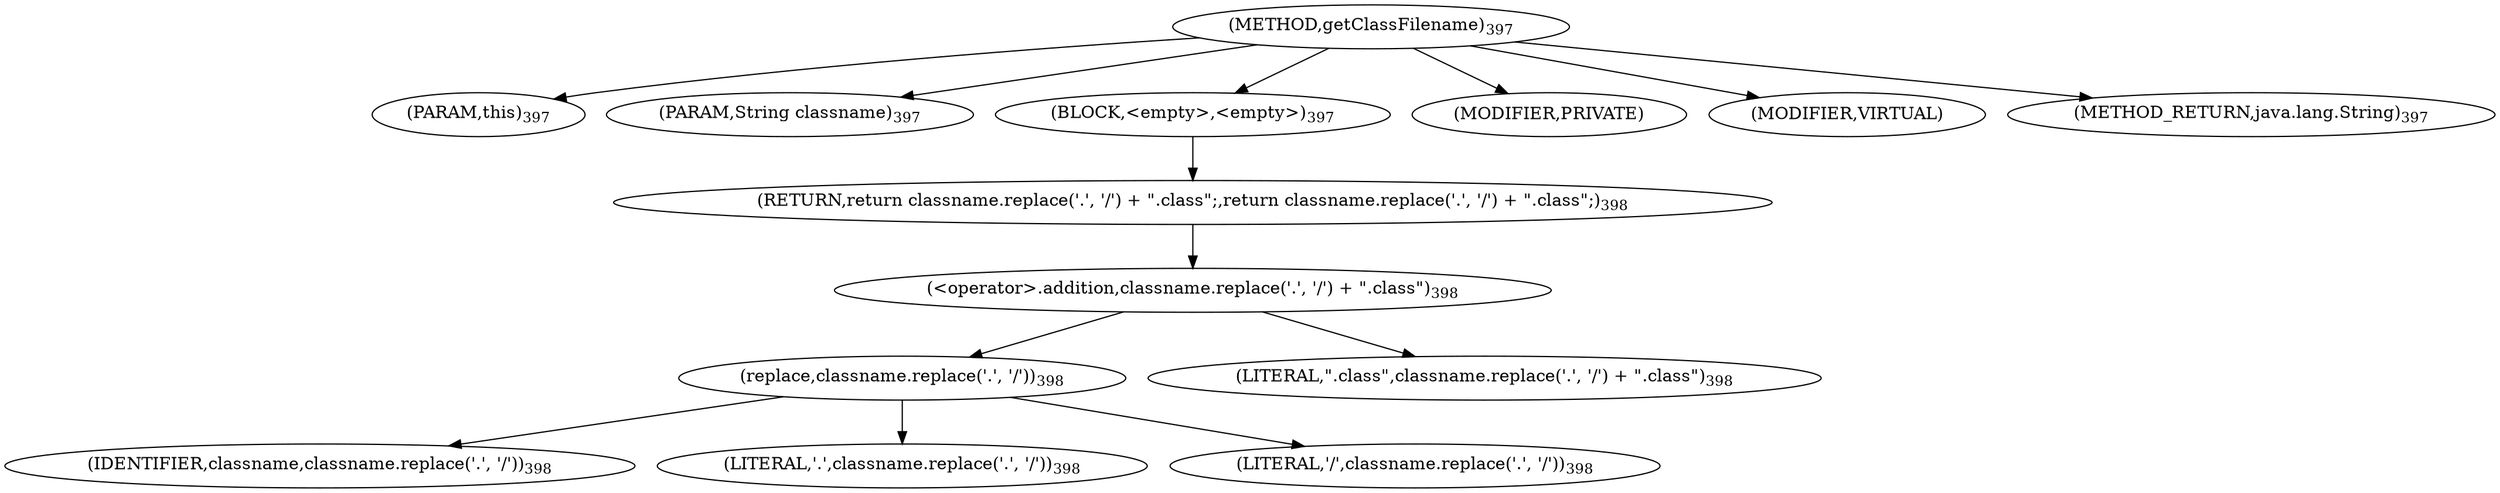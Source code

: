 digraph "getClassFilename" {  
"636" [label = <(METHOD,getClassFilename)<SUB>397</SUB>> ]
"637" [label = <(PARAM,this)<SUB>397</SUB>> ]
"638" [label = <(PARAM,String classname)<SUB>397</SUB>> ]
"639" [label = <(BLOCK,&lt;empty&gt;,&lt;empty&gt;)<SUB>397</SUB>> ]
"640" [label = <(RETURN,return classname.replace('.', '/') + &quot;.class&quot;;,return classname.replace('.', '/') + &quot;.class&quot;;)<SUB>398</SUB>> ]
"641" [label = <(&lt;operator&gt;.addition,classname.replace('.', '/') + &quot;.class&quot;)<SUB>398</SUB>> ]
"642" [label = <(replace,classname.replace('.', '/'))<SUB>398</SUB>> ]
"643" [label = <(IDENTIFIER,classname,classname.replace('.', '/'))<SUB>398</SUB>> ]
"644" [label = <(LITERAL,'.',classname.replace('.', '/'))<SUB>398</SUB>> ]
"645" [label = <(LITERAL,'/',classname.replace('.', '/'))<SUB>398</SUB>> ]
"646" [label = <(LITERAL,&quot;.class&quot;,classname.replace('.', '/') + &quot;.class&quot;)<SUB>398</SUB>> ]
"647" [label = <(MODIFIER,PRIVATE)> ]
"648" [label = <(MODIFIER,VIRTUAL)> ]
"649" [label = <(METHOD_RETURN,java.lang.String)<SUB>397</SUB>> ]
  "636" -> "637" 
  "636" -> "638" 
  "636" -> "639" 
  "636" -> "647" 
  "636" -> "648" 
  "636" -> "649" 
  "639" -> "640" 
  "640" -> "641" 
  "641" -> "642" 
  "641" -> "646" 
  "642" -> "643" 
  "642" -> "644" 
  "642" -> "645" 
}
